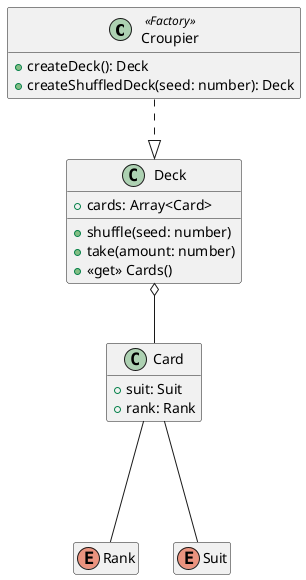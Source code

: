 @startuml Croupier
class Croupier <<Factory>> {
  +createDeck(): Deck
  +createShuffledDeck(seed: number): Deck
}

class Deck {
  +cards: Array<Card>
  +shuffle(seed: number)
  +take(amount: number)
  +<<get>> Cards()
}

class Card {
  +suit: Suit
  +rank: Rank
}


enum Rank
enum Suit


hide empty members
hide empty methods

Card --- Rank
Card --- Suit

Deck o-- Card
Croupier ..|> Deck


@enduml